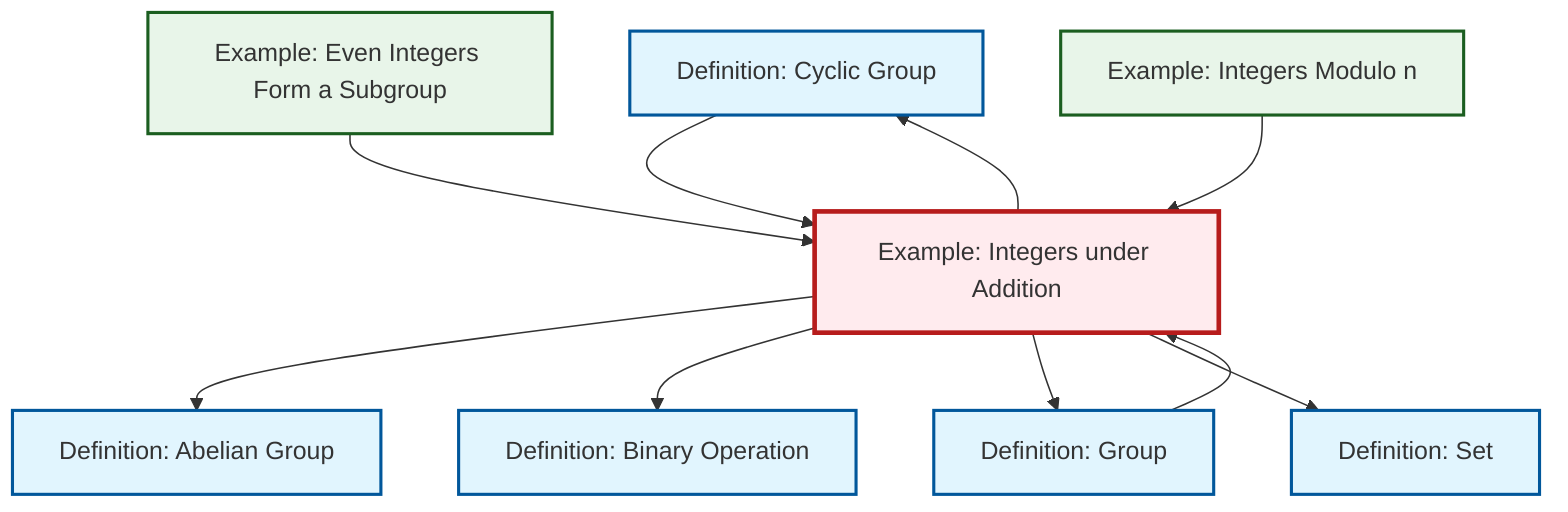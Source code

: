 graph TD
    classDef definition fill:#e1f5fe,stroke:#01579b,stroke-width:2px
    classDef theorem fill:#f3e5f5,stroke:#4a148c,stroke-width:2px
    classDef axiom fill:#fff3e0,stroke:#e65100,stroke-width:2px
    classDef example fill:#e8f5e9,stroke:#1b5e20,stroke-width:2px
    classDef current fill:#ffebee,stroke:#b71c1c,stroke-width:3px
    def-abelian-group["Definition: Abelian Group"]:::definition
    def-binary-operation["Definition: Binary Operation"]:::definition
    def-cyclic-group["Definition: Cyclic Group"]:::definition
    def-group["Definition: Group"]:::definition
    ex-even-integers-subgroup["Example: Even Integers Form a Subgroup"]:::example
    ex-integers-addition["Example: Integers under Addition"]:::example
    ex-quotient-integers-mod-n["Example: Integers Modulo n"]:::example
    def-set["Definition: Set"]:::definition
    def-group --> ex-integers-addition
    def-cyclic-group --> ex-integers-addition
    ex-integers-addition --> def-abelian-group
    ex-integers-addition --> def-binary-operation
    ex-integers-addition --> def-group
    ex-integers-addition --> def-cyclic-group
    ex-even-integers-subgroup --> ex-integers-addition
    ex-quotient-integers-mod-n --> ex-integers-addition
    ex-integers-addition --> def-set
    class ex-integers-addition current